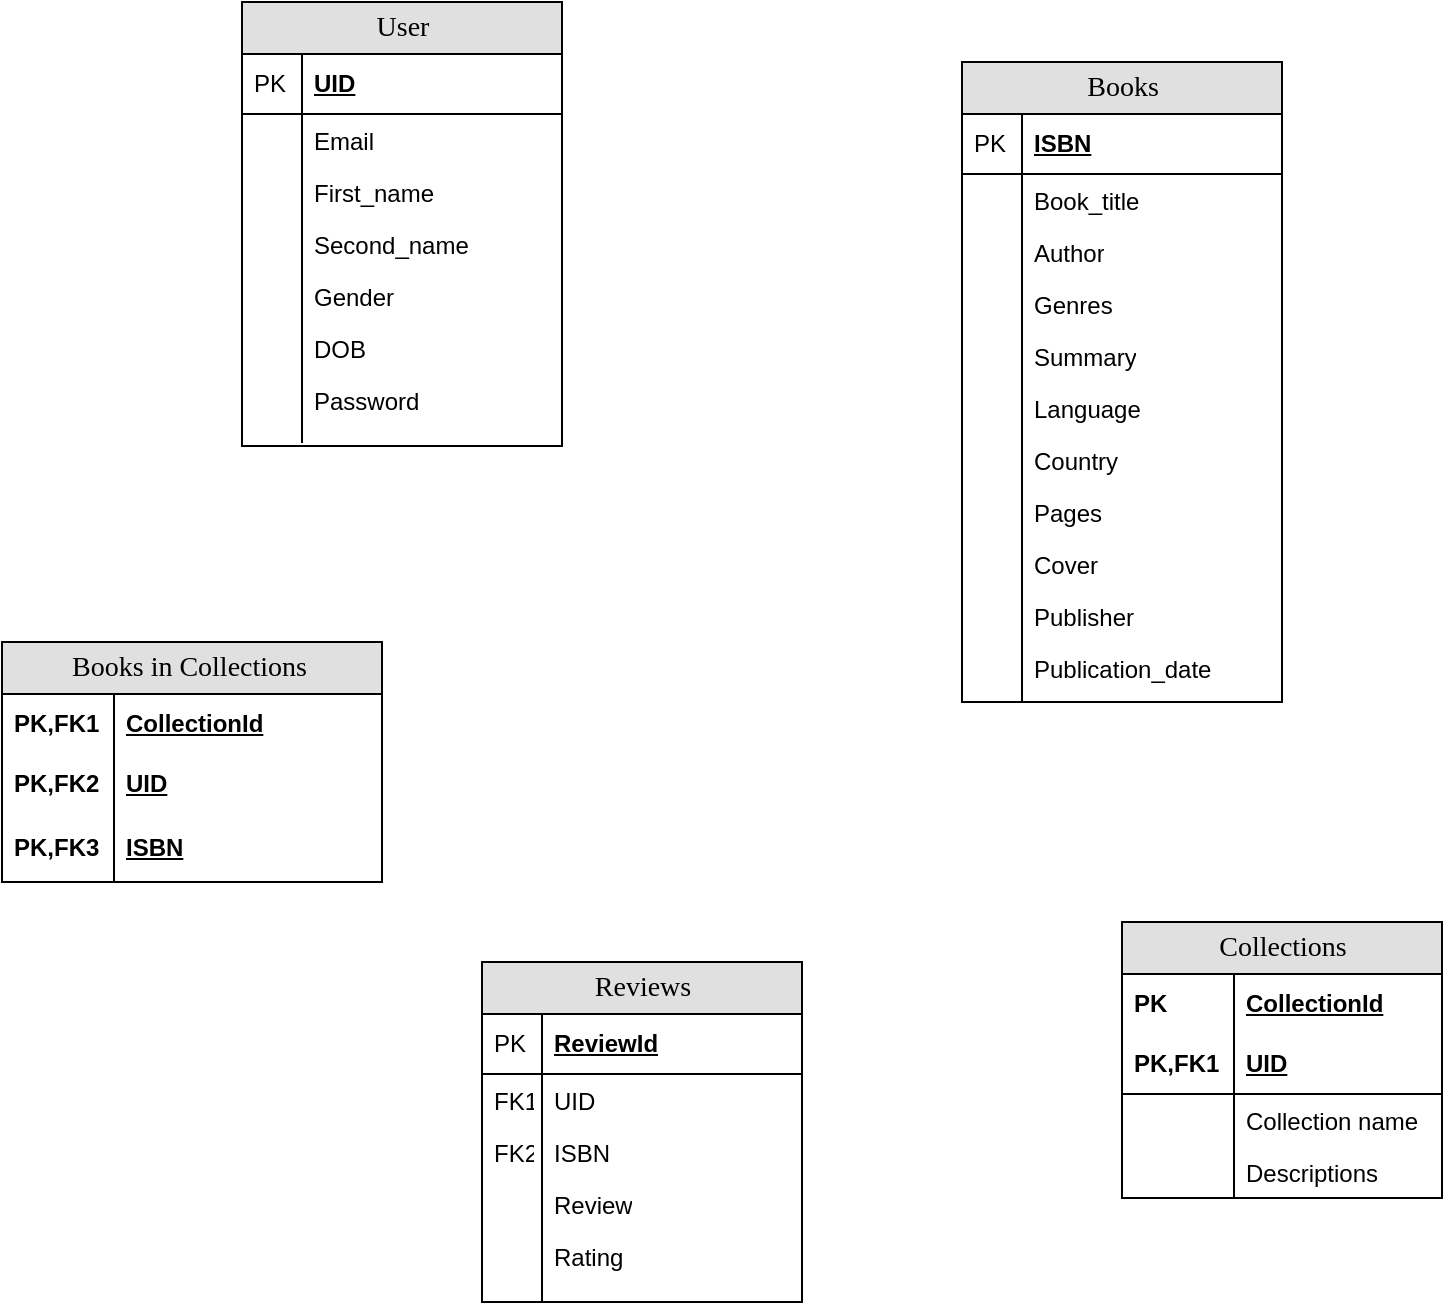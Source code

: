 <mxfile version="13.2.4" type="google" pages="2"><diagram id="C5RBs43oDa-KdzZeNtuy" name="Page-1"><mxGraphModel dx="2212" dy="1404" grid="1" gridSize="10" guides="1" tooltips="1" connect="1" arrows="1" fold="1" page="1" pageScale="1" pageWidth="827" pageHeight="1169" math="0" shadow="0"><root><mxCell id="WIyWlLk6GJQsqaUBKTNV-0"/><mxCell id="WIyWlLk6GJQsqaUBKTNV-1" parent="WIyWlLk6GJQsqaUBKTNV-0"/><mxCell id="pvcYF9CItU13ZYUIX_Gn-11" value="Books in Collections&amp;nbsp;" style="swimlane;html=1;fontStyle=0;childLayout=stackLayout;horizontal=1;startSize=26;fillColor=#e0e0e0;horizontalStack=0;resizeParent=1;resizeLast=0;collapsible=1;marginBottom=0;swimlaneFillColor=#ffffff;align=center;rounded=0;shadow=0;comic=0;labelBackgroundColor=none;strokeWidth=1;fontFamily=Verdana;fontSize=14" vertex="1" parent="WIyWlLk6GJQsqaUBKTNV-1"><mxGeometry x="70" y="390" width="190" height="120" as="geometry"/></mxCell><mxCell id="pvcYF9CItU13ZYUIX_Gn-12" value="CollectionId" style="shape=partialRectangle;top=0;left=0;right=0;bottom=0;html=1;align=left;verticalAlign=middle;fillColor=none;spacingLeft=60;spacingRight=4;whiteSpace=wrap;overflow=hidden;rotatable=0;points=[[0,0.5],[1,0.5]];portConstraint=eastwest;dropTarget=0;fontStyle=5;" vertex="1" parent="pvcYF9CItU13ZYUIX_Gn-11"><mxGeometry y="26" width="190" height="30" as="geometry"/></mxCell><mxCell id="pvcYF9CItU13ZYUIX_Gn-13" value="PK,FK1" style="shape=partialRectangle;fontStyle=1;top=0;left=0;bottom=0;html=1;fillColor=none;align=left;verticalAlign=middle;spacingLeft=4;spacingRight=4;whiteSpace=wrap;overflow=hidden;rotatable=0;points=[];portConstraint=eastwest;part=1;" vertex="1" connectable="0" parent="pvcYF9CItU13ZYUIX_Gn-12"><mxGeometry width="56" height="30" as="geometry"/></mxCell><mxCell id="pvcYF9CItU13ZYUIX_Gn-26" value="UID" style="shape=partialRectangle;top=0;left=0;right=0;bottom=0;html=1;align=left;verticalAlign=middle;fillColor=none;spacingLeft=60;spacingRight=4;whiteSpace=wrap;overflow=hidden;rotatable=0;points=[[0,0.5],[1,0.5]];portConstraint=eastwest;dropTarget=0;fontStyle=5;" vertex="1" parent="pvcYF9CItU13ZYUIX_Gn-11"><mxGeometry y="56" width="190" height="30" as="geometry"/></mxCell><mxCell id="pvcYF9CItU13ZYUIX_Gn-27" value="PK,FK2" style="shape=partialRectangle;fontStyle=1;top=0;left=0;bottom=0;html=1;fillColor=none;align=left;verticalAlign=middle;spacingLeft=4;spacingRight=4;whiteSpace=wrap;overflow=hidden;rotatable=0;points=[];portConstraint=eastwest;part=1;" vertex="1" connectable="0" parent="pvcYF9CItU13ZYUIX_Gn-26"><mxGeometry width="56" height="30" as="geometry"/></mxCell><mxCell id="pvcYF9CItU13ZYUIX_Gn-28" value="ISBN" style="shape=partialRectangle;top=0;left=0;right=0;bottom=0;html=1;align=left;verticalAlign=middle;fillColor=none;spacingLeft=60;spacingRight=4;whiteSpace=wrap;overflow=hidden;rotatable=0;points=[[0,0.5],[1,0.5]];portConstraint=eastwest;dropTarget=0;fontStyle=5;" vertex="1" parent="pvcYF9CItU13ZYUIX_Gn-11"><mxGeometry y="86" width="190" height="34" as="geometry"/></mxCell><mxCell id="pvcYF9CItU13ZYUIX_Gn-29" value="PK,FK3" style="shape=partialRectangle;fontStyle=1;top=0;left=0;bottom=0;html=1;fillColor=none;align=left;verticalAlign=middle;spacingLeft=4;spacingRight=4;whiteSpace=wrap;overflow=hidden;rotatable=0;points=[];portConstraint=eastwest;part=1;" vertex="1" connectable="0" parent="pvcYF9CItU13ZYUIX_Gn-28"><mxGeometry width="56" height="34" as="geometry"/></mxCell><mxCell id="pvcYF9CItU13ZYUIX_Gn-65" value="User" style="swimlane;html=1;fontStyle=0;childLayout=stackLayout;horizontal=1;startSize=26;fillColor=#e0e0e0;horizontalStack=0;resizeParent=1;resizeLast=0;collapsible=1;marginBottom=0;swimlaneFillColor=#ffffff;align=center;rounded=0;shadow=0;comic=0;labelBackgroundColor=none;strokeWidth=1;fontFamily=Verdana;fontSize=14" vertex="1" parent="WIyWlLk6GJQsqaUBKTNV-1"><mxGeometry x="190" y="70" width="160" height="222" as="geometry"/></mxCell><mxCell id="pvcYF9CItU13ZYUIX_Gn-66" value="UID" style="shape=partialRectangle;top=0;left=0;right=0;bottom=1;html=1;align=left;verticalAlign=middle;fillColor=none;spacingLeft=34;spacingRight=4;whiteSpace=wrap;overflow=hidden;rotatable=0;points=[[0,0.5],[1,0.5]];portConstraint=eastwest;dropTarget=0;fontStyle=5;" vertex="1" parent="pvcYF9CItU13ZYUIX_Gn-65"><mxGeometry y="26" width="160" height="30" as="geometry"/></mxCell><mxCell id="pvcYF9CItU13ZYUIX_Gn-67" value="PK" style="shape=partialRectangle;top=0;left=0;bottom=0;html=1;fillColor=none;align=left;verticalAlign=middle;spacingLeft=4;spacingRight=4;whiteSpace=wrap;overflow=hidden;rotatable=0;points=[];portConstraint=eastwest;part=1;" vertex="1" connectable="0" parent="pvcYF9CItU13ZYUIX_Gn-66"><mxGeometry width="30" height="30" as="geometry"/></mxCell><mxCell id="pvcYF9CItU13ZYUIX_Gn-80" value="Email" style="shape=partialRectangle;top=0;left=0;right=0;bottom=0;html=1;align=left;verticalAlign=top;fillColor=none;spacingLeft=34;spacingRight=4;whiteSpace=wrap;overflow=hidden;rotatable=0;points=[[0,0.5],[1,0.5]];portConstraint=eastwest;dropTarget=0;" vertex="1" parent="pvcYF9CItU13ZYUIX_Gn-65"><mxGeometry y="56" width="160" height="26" as="geometry"/></mxCell><mxCell id="pvcYF9CItU13ZYUIX_Gn-81" value="" style="shape=partialRectangle;top=0;left=0;bottom=0;html=1;fillColor=none;align=left;verticalAlign=top;spacingLeft=4;spacingRight=4;whiteSpace=wrap;overflow=hidden;rotatable=0;points=[];portConstraint=eastwest;part=1;" vertex="1" connectable="0" parent="pvcYF9CItU13ZYUIX_Gn-80"><mxGeometry width="30" height="26" as="geometry"/></mxCell><mxCell id="pvcYF9CItU13ZYUIX_Gn-68" value="First_name" style="shape=partialRectangle;top=0;left=0;right=0;bottom=0;html=1;align=left;verticalAlign=top;fillColor=none;spacingLeft=34;spacingRight=4;whiteSpace=wrap;overflow=hidden;rotatable=0;points=[[0,0.5],[1,0.5]];portConstraint=eastwest;dropTarget=0;" vertex="1" parent="pvcYF9CItU13ZYUIX_Gn-65"><mxGeometry y="82" width="160" height="26" as="geometry"/></mxCell><mxCell id="pvcYF9CItU13ZYUIX_Gn-69" value="" style="shape=partialRectangle;top=0;left=0;bottom=0;html=1;fillColor=none;align=left;verticalAlign=top;spacingLeft=4;spacingRight=4;whiteSpace=wrap;overflow=hidden;rotatable=0;points=[];portConstraint=eastwest;part=1;" vertex="1" connectable="0" parent="pvcYF9CItU13ZYUIX_Gn-68"><mxGeometry width="30" height="26" as="geometry"/></mxCell><mxCell id="pvcYF9CItU13ZYUIX_Gn-70" value="Second_name" style="shape=partialRectangle;top=0;left=0;right=0;bottom=0;html=1;align=left;verticalAlign=top;fillColor=none;spacingLeft=34;spacingRight=4;whiteSpace=wrap;overflow=hidden;rotatable=0;points=[[0,0.5],[1,0.5]];portConstraint=eastwest;dropTarget=0;" vertex="1" parent="pvcYF9CItU13ZYUIX_Gn-65"><mxGeometry y="108" width="160" height="26" as="geometry"/></mxCell><mxCell id="pvcYF9CItU13ZYUIX_Gn-71" value="" style="shape=partialRectangle;top=0;left=0;bottom=0;html=1;fillColor=none;align=left;verticalAlign=top;spacingLeft=4;spacingRight=4;whiteSpace=wrap;overflow=hidden;rotatable=0;points=[];portConstraint=eastwest;part=1;" vertex="1" connectable="0" parent="pvcYF9CItU13ZYUIX_Gn-70"><mxGeometry width="30" height="26" as="geometry"/></mxCell><mxCell id="pvcYF9CItU13ZYUIX_Gn-72" value="Gender" style="shape=partialRectangle;top=0;left=0;right=0;bottom=0;html=1;align=left;verticalAlign=top;fillColor=none;spacingLeft=34;spacingRight=4;whiteSpace=wrap;overflow=hidden;rotatable=0;points=[[0,0.5],[1,0.5]];portConstraint=eastwest;dropTarget=0;" vertex="1" parent="pvcYF9CItU13ZYUIX_Gn-65"><mxGeometry y="134" width="160" height="26" as="geometry"/></mxCell><mxCell id="pvcYF9CItU13ZYUIX_Gn-73" value="" style="shape=partialRectangle;top=0;left=0;bottom=0;html=1;fillColor=none;align=left;verticalAlign=top;spacingLeft=4;spacingRight=4;whiteSpace=wrap;overflow=hidden;rotatable=0;points=[];portConstraint=eastwest;part=1;" vertex="1" connectable="0" parent="pvcYF9CItU13ZYUIX_Gn-72"><mxGeometry width="30" height="26" as="geometry"/></mxCell><mxCell id="pvcYF9CItU13ZYUIX_Gn-76" value="DOB" style="shape=partialRectangle;top=0;left=0;right=0;bottom=0;html=1;align=left;verticalAlign=top;fillColor=none;spacingLeft=34;spacingRight=4;whiteSpace=wrap;overflow=hidden;rotatable=0;points=[[0,0.5],[1,0.5]];portConstraint=eastwest;dropTarget=0;" vertex="1" parent="pvcYF9CItU13ZYUIX_Gn-65"><mxGeometry y="160" width="160" height="26" as="geometry"/></mxCell><mxCell id="pvcYF9CItU13ZYUIX_Gn-77" value="" style="shape=partialRectangle;top=0;left=0;bottom=0;html=1;fillColor=none;align=left;verticalAlign=top;spacingLeft=4;spacingRight=4;whiteSpace=wrap;overflow=hidden;rotatable=0;points=[];portConstraint=eastwest;part=1;" vertex="1" connectable="0" parent="pvcYF9CItU13ZYUIX_Gn-76"><mxGeometry width="30" height="26" as="geometry"/></mxCell><mxCell id="pvcYF9CItU13ZYUIX_Gn-78" value="Password" style="shape=partialRectangle;top=0;left=0;right=0;bottom=0;html=1;align=left;verticalAlign=top;fillColor=none;spacingLeft=34;spacingRight=4;whiteSpace=wrap;overflow=hidden;rotatable=0;points=[[0,0.5],[1,0.5]];portConstraint=eastwest;dropTarget=0;" vertex="1" parent="pvcYF9CItU13ZYUIX_Gn-65"><mxGeometry y="186" width="160" height="34" as="geometry"/></mxCell><mxCell id="pvcYF9CItU13ZYUIX_Gn-79" value="" style="shape=partialRectangle;top=0;left=0;bottom=0;html=1;fillColor=none;align=left;verticalAlign=top;spacingLeft=4;spacingRight=4;whiteSpace=wrap;overflow=hidden;rotatable=0;points=[];portConstraint=eastwest;part=1;" vertex="1" connectable="0" parent="pvcYF9CItU13ZYUIX_Gn-78"><mxGeometry width="30" height="34" as="geometry"/></mxCell><mxCell id="pvcYF9CItU13ZYUIX_Gn-82" value="Books" style="swimlane;html=1;fontStyle=0;childLayout=stackLayout;horizontal=1;startSize=26;fillColor=#e0e0e0;horizontalStack=0;resizeParent=1;resizeLast=0;collapsible=1;marginBottom=0;swimlaneFillColor=#ffffff;align=center;rounded=0;shadow=0;comic=0;labelBackgroundColor=none;strokeWidth=1;fontFamily=Verdana;fontSize=14" vertex="1" parent="WIyWlLk6GJQsqaUBKTNV-1"><mxGeometry x="550" y="100" width="160" height="320" as="geometry"/></mxCell><mxCell id="pvcYF9CItU13ZYUIX_Gn-83" value="ISBN" style="shape=partialRectangle;top=0;left=0;right=0;bottom=1;html=1;align=left;verticalAlign=middle;fillColor=none;spacingLeft=34;spacingRight=4;whiteSpace=wrap;overflow=hidden;rotatable=0;points=[[0,0.5],[1,0.5]];portConstraint=eastwest;dropTarget=0;fontStyle=5;" vertex="1" parent="pvcYF9CItU13ZYUIX_Gn-82"><mxGeometry y="26" width="160" height="30" as="geometry"/></mxCell><mxCell id="pvcYF9CItU13ZYUIX_Gn-84" value="PK" style="shape=partialRectangle;top=0;left=0;bottom=0;html=1;fillColor=none;align=left;verticalAlign=middle;spacingLeft=4;spacingRight=4;whiteSpace=wrap;overflow=hidden;rotatable=0;points=[];portConstraint=eastwest;part=1;" vertex="1" connectable="0" parent="pvcYF9CItU13ZYUIX_Gn-83"><mxGeometry width="30" height="30" as="geometry"/></mxCell><mxCell id="pvcYF9CItU13ZYUIX_Gn-85" value="Book_title" style="shape=partialRectangle;top=0;left=0;right=0;bottom=0;html=1;align=left;verticalAlign=top;fillColor=none;spacingLeft=34;spacingRight=4;whiteSpace=wrap;overflow=hidden;rotatable=0;points=[[0,0.5],[1,0.5]];portConstraint=eastwest;dropTarget=0;" vertex="1" parent="pvcYF9CItU13ZYUIX_Gn-82"><mxGeometry y="56" width="160" height="26" as="geometry"/></mxCell><mxCell id="pvcYF9CItU13ZYUIX_Gn-86" value="" style="shape=partialRectangle;top=0;left=0;bottom=0;html=1;fillColor=none;align=left;verticalAlign=top;spacingLeft=4;spacingRight=4;whiteSpace=wrap;overflow=hidden;rotatable=0;points=[];portConstraint=eastwest;part=1;" vertex="1" connectable="0" parent="pvcYF9CItU13ZYUIX_Gn-85"><mxGeometry width="30" height="26" as="geometry"/></mxCell><mxCell id="pvcYF9CItU13ZYUIX_Gn-87" value="Author" style="shape=partialRectangle;top=0;left=0;right=0;bottom=0;html=1;align=left;verticalAlign=top;fillColor=none;spacingLeft=34;spacingRight=4;whiteSpace=wrap;overflow=hidden;rotatable=0;points=[[0,0.5],[1,0.5]];portConstraint=eastwest;dropTarget=0;" vertex="1" parent="pvcYF9CItU13ZYUIX_Gn-82"><mxGeometry y="82" width="160" height="26" as="geometry"/></mxCell><mxCell id="pvcYF9CItU13ZYUIX_Gn-88" value="" style="shape=partialRectangle;top=0;left=0;bottom=0;html=1;fillColor=none;align=left;verticalAlign=top;spacingLeft=4;spacingRight=4;whiteSpace=wrap;overflow=hidden;rotatable=0;points=[];portConstraint=eastwest;part=1;" vertex="1" connectable="0" parent="pvcYF9CItU13ZYUIX_Gn-87"><mxGeometry width="30" height="26" as="geometry"/></mxCell><mxCell id="pvcYF9CItU13ZYUIX_Gn-89" value="Genres" style="shape=partialRectangle;top=0;left=0;right=0;bottom=0;html=1;align=left;verticalAlign=top;fillColor=none;spacingLeft=34;spacingRight=4;whiteSpace=wrap;overflow=hidden;rotatable=0;points=[[0,0.5],[1,0.5]];portConstraint=eastwest;dropTarget=0;" vertex="1" parent="pvcYF9CItU13ZYUIX_Gn-82"><mxGeometry y="108" width="160" height="26" as="geometry"/></mxCell><mxCell id="pvcYF9CItU13ZYUIX_Gn-90" value="" style="shape=partialRectangle;top=0;left=0;bottom=0;html=1;fillColor=none;align=left;verticalAlign=top;spacingLeft=4;spacingRight=4;whiteSpace=wrap;overflow=hidden;rotatable=0;points=[];portConstraint=eastwest;part=1;" vertex="1" connectable="0" parent="pvcYF9CItU13ZYUIX_Gn-89"><mxGeometry width="30" height="26" as="geometry"/></mxCell><mxCell id="pvcYF9CItU13ZYUIX_Gn-91" value="Summary" style="shape=partialRectangle;top=0;left=0;right=0;bottom=0;html=1;align=left;verticalAlign=top;fillColor=none;spacingLeft=34;spacingRight=4;whiteSpace=wrap;overflow=hidden;rotatable=0;points=[[0,0.5],[1,0.5]];portConstraint=eastwest;dropTarget=0;" vertex="1" parent="pvcYF9CItU13ZYUIX_Gn-82"><mxGeometry y="134" width="160" height="26" as="geometry"/></mxCell><mxCell id="pvcYF9CItU13ZYUIX_Gn-92" value="" style="shape=partialRectangle;top=0;left=0;bottom=0;html=1;fillColor=none;align=left;verticalAlign=top;spacingLeft=4;spacingRight=4;whiteSpace=wrap;overflow=hidden;rotatable=0;points=[];portConstraint=eastwest;part=1;" vertex="1" connectable="0" parent="pvcYF9CItU13ZYUIX_Gn-91"><mxGeometry width="30" height="26" as="geometry"/></mxCell><mxCell id="pvcYF9CItU13ZYUIX_Gn-93" value="Language" style="shape=partialRectangle;top=0;left=0;right=0;bottom=0;html=1;align=left;verticalAlign=top;fillColor=none;spacingLeft=34;spacingRight=4;whiteSpace=wrap;overflow=hidden;rotatable=0;points=[[0,0.5],[1,0.5]];portConstraint=eastwest;dropTarget=0;" vertex="1" parent="pvcYF9CItU13ZYUIX_Gn-82"><mxGeometry y="160" width="160" height="26" as="geometry"/></mxCell><mxCell id="pvcYF9CItU13ZYUIX_Gn-94" value="" style="shape=partialRectangle;top=0;left=0;bottom=0;html=1;fillColor=none;align=left;verticalAlign=top;spacingLeft=4;spacingRight=4;whiteSpace=wrap;overflow=hidden;rotatable=0;points=[];portConstraint=eastwest;part=1;" vertex="1" connectable="0" parent="pvcYF9CItU13ZYUIX_Gn-93"><mxGeometry width="30" height="26" as="geometry"/></mxCell><mxCell id="pvcYF9CItU13ZYUIX_Gn-107" value="Country" style="shape=partialRectangle;top=0;left=0;right=0;bottom=0;html=1;align=left;verticalAlign=top;fillColor=none;spacingLeft=34;spacingRight=4;whiteSpace=wrap;overflow=hidden;rotatable=0;points=[[0,0.5],[1,0.5]];portConstraint=eastwest;dropTarget=0;" vertex="1" parent="pvcYF9CItU13ZYUIX_Gn-82"><mxGeometry y="186" width="160" height="26" as="geometry"/></mxCell><mxCell id="pvcYF9CItU13ZYUIX_Gn-108" value="" style="shape=partialRectangle;top=0;left=0;bottom=0;html=1;fillColor=none;align=left;verticalAlign=top;spacingLeft=4;spacingRight=4;whiteSpace=wrap;overflow=hidden;rotatable=0;points=[];portConstraint=eastwest;part=1;" vertex="1" connectable="0" parent="pvcYF9CItU13ZYUIX_Gn-107"><mxGeometry width="30" height="26" as="geometry"/></mxCell><mxCell id="pvcYF9CItU13ZYUIX_Gn-109" value="Pages" style="shape=partialRectangle;top=0;left=0;right=0;bottom=0;html=1;align=left;verticalAlign=top;fillColor=none;spacingLeft=34;spacingRight=4;whiteSpace=wrap;overflow=hidden;rotatable=0;points=[[0,0.5],[1,0.5]];portConstraint=eastwest;dropTarget=0;" vertex="1" parent="pvcYF9CItU13ZYUIX_Gn-82"><mxGeometry y="212" width="160" height="26" as="geometry"/></mxCell><mxCell id="pvcYF9CItU13ZYUIX_Gn-110" value="" style="shape=partialRectangle;top=0;left=0;bottom=0;html=1;fillColor=none;align=left;verticalAlign=top;spacingLeft=4;spacingRight=4;whiteSpace=wrap;overflow=hidden;rotatable=0;points=[];portConstraint=eastwest;part=1;" vertex="1" connectable="0" parent="pvcYF9CItU13ZYUIX_Gn-109"><mxGeometry width="30" height="26" as="geometry"/></mxCell><mxCell id="pvcYF9CItU13ZYUIX_Gn-111" value="Cover" style="shape=partialRectangle;top=0;left=0;right=0;bottom=0;html=1;align=left;verticalAlign=top;fillColor=none;spacingLeft=34;spacingRight=4;whiteSpace=wrap;overflow=hidden;rotatable=0;points=[[0,0.5],[1,0.5]];portConstraint=eastwest;dropTarget=0;" vertex="1" parent="pvcYF9CItU13ZYUIX_Gn-82"><mxGeometry y="238" width="160" height="26" as="geometry"/></mxCell><mxCell id="pvcYF9CItU13ZYUIX_Gn-112" value="" style="shape=partialRectangle;top=0;left=0;bottom=0;html=1;fillColor=none;align=left;verticalAlign=top;spacingLeft=4;spacingRight=4;whiteSpace=wrap;overflow=hidden;rotatable=0;points=[];portConstraint=eastwest;part=1;" vertex="1" connectable="0" parent="pvcYF9CItU13ZYUIX_Gn-111"><mxGeometry width="30" height="26" as="geometry"/></mxCell><mxCell id="pvcYF9CItU13ZYUIX_Gn-101" value="Publisher" style="shape=partialRectangle;top=0;left=0;right=0;bottom=0;html=1;align=left;verticalAlign=top;fillColor=none;spacingLeft=34;spacingRight=4;whiteSpace=wrap;overflow=hidden;rotatable=0;points=[[0,0.5],[1,0.5]];portConstraint=eastwest;dropTarget=0;" vertex="1" parent="pvcYF9CItU13ZYUIX_Gn-82"><mxGeometry y="264" width="160" height="26" as="geometry"/></mxCell><mxCell id="pvcYF9CItU13ZYUIX_Gn-102" value="" style="shape=partialRectangle;top=0;left=0;bottom=0;html=1;fillColor=none;align=left;verticalAlign=top;spacingLeft=4;spacingRight=4;whiteSpace=wrap;overflow=hidden;rotatable=0;points=[];portConstraint=eastwest;part=1;" vertex="1" connectable="0" parent="pvcYF9CItU13ZYUIX_Gn-101"><mxGeometry width="30" height="26" as="geometry"/></mxCell><mxCell id="pvcYF9CItU13ZYUIX_Gn-103" value="Publication_date" style="shape=partialRectangle;top=0;left=0;right=0;bottom=0;html=1;align=left;verticalAlign=top;fillColor=none;spacingLeft=34;spacingRight=4;whiteSpace=wrap;overflow=hidden;rotatable=0;points=[[0,0.5],[1,0.5]];portConstraint=eastwest;dropTarget=0;" vertex="1" parent="pvcYF9CItU13ZYUIX_Gn-82"><mxGeometry y="290" width="160" height="30" as="geometry"/></mxCell><mxCell id="pvcYF9CItU13ZYUIX_Gn-104" value="" style="shape=partialRectangle;top=0;left=0;bottom=0;html=1;fillColor=none;align=left;verticalAlign=top;spacingLeft=4;spacingRight=4;whiteSpace=wrap;overflow=hidden;rotatable=0;points=[];portConstraint=eastwest;part=1;" vertex="1" connectable="0" parent="pvcYF9CItU13ZYUIX_Gn-103"><mxGeometry width="30" height="30" as="geometry"/></mxCell><mxCell id="pvcYF9CItU13ZYUIX_Gn-30" value="Collections" style="swimlane;html=1;fontStyle=0;childLayout=stackLayout;horizontal=1;startSize=26;fillColor=#e0e0e0;horizontalStack=0;resizeParent=1;resizeLast=0;collapsible=1;marginBottom=0;swimlaneFillColor=#ffffff;align=center;rounded=0;shadow=0;comic=0;labelBackgroundColor=none;strokeWidth=1;fontFamily=Verdana;fontSize=14" vertex="1" parent="WIyWlLk6GJQsqaUBKTNV-1"><mxGeometry x="630" y="530" width="160" height="138" as="geometry"/></mxCell><mxCell id="pvcYF9CItU13ZYUIX_Gn-31" value="CollectionId" style="shape=partialRectangle;top=0;left=0;right=0;bottom=0;html=1;align=left;verticalAlign=middle;fillColor=none;spacingLeft=60;spacingRight=4;whiteSpace=wrap;overflow=hidden;rotatable=0;points=[[0,0.5],[1,0.5]];portConstraint=eastwest;dropTarget=0;fontStyle=5;" vertex="1" parent="pvcYF9CItU13ZYUIX_Gn-30"><mxGeometry y="26" width="160" height="30" as="geometry"/></mxCell><mxCell id="pvcYF9CItU13ZYUIX_Gn-32" value="PK" style="shape=partialRectangle;fontStyle=1;top=0;left=0;bottom=0;html=1;fillColor=none;align=left;verticalAlign=middle;spacingLeft=4;spacingRight=4;whiteSpace=wrap;overflow=hidden;rotatable=0;points=[];portConstraint=eastwest;part=1;" vertex="1" connectable="0" parent="pvcYF9CItU13ZYUIX_Gn-31"><mxGeometry width="56" height="30" as="geometry"/></mxCell><mxCell id="pvcYF9CItU13ZYUIX_Gn-33" value="UID" style="shape=partialRectangle;top=0;left=0;right=0;bottom=1;html=1;align=left;verticalAlign=middle;fillColor=none;spacingLeft=60;spacingRight=4;whiteSpace=wrap;overflow=hidden;rotatable=0;points=[[0,0.5],[1,0.5]];portConstraint=eastwest;dropTarget=0;fontStyle=5;" vertex="1" parent="pvcYF9CItU13ZYUIX_Gn-30"><mxGeometry y="56" width="160" height="30" as="geometry"/></mxCell><mxCell id="pvcYF9CItU13ZYUIX_Gn-34" value="PK,FK1" style="shape=partialRectangle;fontStyle=1;top=0;left=0;bottom=0;html=1;fillColor=none;align=left;verticalAlign=middle;spacingLeft=4;spacingRight=4;whiteSpace=wrap;overflow=hidden;rotatable=0;points=[];portConstraint=eastwest;part=1;" vertex="1" connectable="0" parent="pvcYF9CItU13ZYUIX_Gn-33"><mxGeometry width="56" height="30" as="geometry"/></mxCell><mxCell id="pvcYF9CItU13ZYUIX_Gn-35" value="Collection name" style="shape=partialRectangle;top=0;left=0;right=0;bottom=0;html=1;align=left;verticalAlign=top;fillColor=none;spacingLeft=60;spacingRight=4;whiteSpace=wrap;overflow=hidden;rotatable=0;points=[[0,0.5],[1,0.5]];portConstraint=eastwest;dropTarget=0;" vertex="1" parent="pvcYF9CItU13ZYUIX_Gn-30"><mxGeometry y="86" width="160" height="26" as="geometry"/></mxCell><mxCell id="pvcYF9CItU13ZYUIX_Gn-36" value="" style="shape=partialRectangle;top=0;left=0;bottom=0;html=1;fillColor=none;align=left;verticalAlign=top;spacingLeft=4;spacingRight=4;whiteSpace=wrap;overflow=hidden;rotatable=0;points=[];portConstraint=eastwest;part=1;" vertex="1" connectable="0" parent="pvcYF9CItU13ZYUIX_Gn-35"><mxGeometry width="56" height="26" as="geometry"/></mxCell><mxCell id="pvcYF9CItU13ZYUIX_Gn-39" value="Descriptions" style="shape=partialRectangle;top=0;left=0;right=0;bottom=0;html=1;align=left;verticalAlign=top;fillColor=none;spacingLeft=60;spacingRight=4;whiteSpace=wrap;overflow=hidden;rotatable=0;points=[[0,0.5],[1,0.5]];portConstraint=eastwest;dropTarget=0;" vertex="1" parent="pvcYF9CItU13ZYUIX_Gn-30"><mxGeometry y="112" width="160" height="26" as="geometry"/></mxCell><mxCell id="pvcYF9CItU13ZYUIX_Gn-40" value="" style="shape=partialRectangle;top=0;left=0;bottom=0;html=1;fillColor=none;align=left;verticalAlign=top;spacingLeft=4;spacingRight=4;whiteSpace=wrap;overflow=hidden;rotatable=0;points=[];portConstraint=eastwest;part=1;" vertex="1" connectable="0" parent="pvcYF9CItU13ZYUIX_Gn-39"><mxGeometry width="56" height="26" as="geometry"/></mxCell><mxCell id="pvcYF9CItU13ZYUIX_Gn-52" value="Reviews" style="swimlane;html=1;fontStyle=0;childLayout=stackLayout;horizontal=1;startSize=26;fillColor=#e0e0e0;horizontalStack=0;resizeParent=1;resizeLast=0;collapsible=1;marginBottom=0;swimlaneFillColor=#ffffff;align=center;rounded=0;shadow=0;comic=0;labelBackgroundColor=none;strokeWidth=1;fontFamily=Verdana;fontSize=14" vertex="1" parent="WIyWlLk6GJQsqaUBKTNV-1"><mxGeometry x="310" y="550" width="160" height="170" as="geometry"/></mxCell><mxCell id="pvcYF9CItU13ZYUIX_Gn-53" value="ReviewId" style="shape=partialRectangle;top=0;left=0;right=0;bottom=1;html=1;align=left;verticalAlign=middle;fillColor=none;spacingLeft=34;spacingRight=4;whiteSpace=wrap;overflow=hidden;rotatable=0;points=[[0,0.5],[1,0.5]];portConstraint=eastwest;dropTarget=0;fontStyle=5;" vertex="1" parent="pvcYF9CItU13ZYUIX_Gn-52"><mxGeometry y="26" width="160" height="30" as="geometry"/></mxCell><mxCell id="pvcYF9CItU13ZYUIX_Gn-54" value="PK" style="shape=partialRectangle;top=0;left=0;bottom=0;html=1;fillColor=none;align=left;verticalAlign=middle;spacingLeft=4;spacingRight=4;whiteSpace=wrap;overflow=hidden;rotatable=0;points=[];portConstraint=eastwest;part=1;" vertex="1" connectable="0" parent="pvcYF9CItU13ZYUIX_Gn-53"><mxGeometry width="30" height="30" as="geometry"/></mxCell><mxCell id="pvcYF9CItU13ZYUIX_Gn-55" value="UID" style="shape=partialRectangle;top=0;left=0;right=0;bottom=0;html=1;align=left;verticalAlign=top;fillColor=none;spacingLeft=34;spacingRight=4;whiteSpace=wrap;overflow=hidden;rotatable=0;points=[[0,0.5],[1,0.5]];portConstraint=eastwest;dropTarget=0;" vertex="1" parent="pvcYF9CItU13ZYUIX_Gn-52"><mxGeometry y="56" width="160" height="26" as="geometry"/></mxCell><mxCell id="pvcYF9CItU13ZYUIX_Gn-56" value="FK1" style="shape=partialRectangle;top=0;left=0;bottom=0;html=1;fillColor=none;align=left;verticalAlign=top;spacingLeft=4;spacingRight=4;whiteSpace=wrap;overflow=hidden;rotatable=0;points=[];portConstraint=eastwest;part=1;" vertex="1" connectable="0" parent="pvcYF9CItU13ZYUIX_Gn-55"><mxGeometry width="30" height="26" as="geometry"/></mxCell><mxCell id="pvcYF9CItU13ZYUIX_Gn-57" value="ISBN" style="shape=partialRectangle;top=0;left=0;right=0;bottom=0;html=1;align=left;verticalAlign=top;fillColor=none;spacingLeft=34;spacingRight=4;whiteSpace=wrap;overflow=hidden;rotatable=0;points=[[0,0.5],[1,0.5]];portConstraint=eastwest;dropTarget=0;" vertex="1" parent="pvcYF9CItU13ZYUIX_Gn-52"><mxGeometry y="82" width="160" height="26" as="geometry"/></mxCell><mxCell id="pvcYF9CItU13ZYUIX_Gn-58" value="FK2" style="shape=partialRectangle;top=0;left=0;bottom=0;html=1;fillColor=none;align=left;verticalAlign=top;spacingLeft=4;spacingRight=4;whiteSpace=wrap;overflow=hidden;rotatable=0;points=[];portConstraint=eastwest;part=1;" vertex="1" connectable="0" parent="pvcYF9CItU13ZYUIX_Gn-57"><mxGeometry width="30" height="26" as="geometry"/></mxCell><mxCell id="pvcYF9CItU13ZYUIX_Gn-59" value="Review" style="shape=partialRectangle;top=0;left=0;right=0;bottom=0;html=1;align=left;verticalAlign=top;fillColor=none;spacingLeft=34;spacingRight=4;whiteSpace=wrap;overflow=hidden;rotatable=0;points=[[0,0.5],[1,0.5]];portConstraint=eastwest;dropTarget=0;" vertex="1" parent="pvcYF9CItU13ZYUIX_Gn-52"><mxGeometry y="108" width="160" height="26" as="geometry"/></mxCell><mxCell id="pvcYF9CItU13ZYUIX_Gn-60" value="" style="shape=partialRectangle;top=0;left=0;bottom=0;html=1;fillColor=none;align=left;verticalAlign=top;spacingLeft=4;spacingRight=4;whiteSpace=wrap;overflow=hidden;rotatable=0;points=[];portConstraint=eastwest;part=1;" vertex="1" connectable="0" parent="pvcYF9CItU13ZYUIX_Gn-59"><mxGeometry width="30" height="26" as="geometry"/></mxCell><mxCell id="pvcYF9CItU13ZYUIX_Gn-63" value="Rating" style="shape=partialRectangle;top=0;left=0;right=0;bottom=0;html=1;align=left;verticalAlign=top;fillColor=none;spacingLeft=34;spacingRight=4;whiteSpace=wrap;overflow=hidden;rotatable=0;points=[[0,0.5],[1,0.5]];portConstraint=eastwest;dropTarget=0;" vertex="1" parent="pvcYF9CItU13ZYUIX_Gn-52"><mxGeometry y="134" width="160" height="36" as="geometry"/></mxCell><mxCell id="pvcYF9CItU13ZYUIX_Gn-64" value="" style="shape=partialRectangle;top=0;left=0;bottom=0;html=1;fillColor=none;align=left;verticalAlign=top;spacingLeft=4;spacingRight=4;whiteSpace=wrap;overflow=hidden;rotatable=0;points=[];portConstraint=eastwest;part=1;" vertex="1" connectable="0" parent="pvcYF9CItU13ZYUIX_Gn-63"><mxGeometry width="30" height="36" as="geometry"/></mxCell></root></mxGraphModel></diagram><diagram id="xJxDSVsfLOJZd42naXI7" name="Page-2"><mxGraphModel dx="1843" dy="1170" grid="1" gridSize="10" guides="1" tooltips="1" connect="1" arrows="1" fold="1" page="1" pageScale="1" pageWidth="827" pageHeight="1169" math="0" shadow="0"><root><mxCell id="Z_Yy1W7E71-MfNhbV7TV-0"/><mxCell id="Z_Yy1W7E71-MfNhbV7TV-1" parent="Z_Yy1W7E71-MfNhbV7TV-0"/><mxCell id="pwX9HfLDCSBuvVepIHBa-18" value="User" style="swimlane;html=1;fontStyle=0;childLayout=stackLayout;horizontal=1;startSize=26;fillColor=#e0e0e0;horizontalStack=0;resizeParent=1;resizeLast=0;collapsible=1;marginBottom=0;swimlaneFillColor=#ffffff;align=center;rounded=0;shadow=0;comic=0;labelBackgroundColor=none;strokeWidth=1;fontFamily=Verdana;fontSize=14" vertex="1" parent="Z_Yy1W7E71-MfNhbV7TV-1"><mxGeometry x="270" y="350" width="160" height="222" as="geometry"/></mxCell><mxCell id="pwX9HfLDCSBuvVepIHBa-19" value="UID" style="shape=partialRectangle;top=0;left=0;right=0;bottom=1;html=1;align=left;verticalAlign=middle;fillColor=none;spacingLeft=34;spacingRight=4;whiteSpace=wrap;overflow=hidden;rotatable=0;points=[[0,0.5],[1,0.5]];portConstraint=eastwest;dropTarget=0;fontStyle=5;" vertex="1" parent="pwX9HfLDCSBuvVepIHBa-18"><mxGeometry y="26" width="160" height="30" as="geometry"/></mxCell><mxCell id="pwX9HfLDCSBuvVepIHBa-20" value="PK" style="shape=partialRectangle;top=0;left=0;bottom=0;html=1;fillColor=none;align=left;verticalAlign=middle;spacingLeft=4;spacingRight=4;whiteSpace=wrap;overflow=hidden;rotatable=0;points=[];portConstraint=eastwest;part=1;" vertex="1" connectable="0" parent="pwX9HfLDCSBuvVepIHBa-19"><mxGeometry width="30" height="30" as="geometry"/></mxCell><mxCell id="pwX9HfLDCSBuvVepIHBa-21" value="Email" style="shape=partialRectangle;top=0;left=0;right=0;bottom=0;html=1;align=left;verticalAlign=top;fillColor=none;spacingLeft=34;spacingRight=4;whiteSpace=wrap;overflow=hidden;rotatable=0;points=[[0,0.5],[1,0.5]];portConstraint=eastwest;dropTarget=0;" vertex="1" parent="pwX9HfLDCSBuvVepIHBa-18"><mxGeometry y="56" width="160" height="26" as="geometry"/></mxCell><mxCell id="pwX9HfLDCSBuvVepIHBa-22" value="" style="shape=partialRectangle;top=0;left=0;bottom=0;html=1;fillColor=none;align=left;verticalAlign=top;spacingLeft=4;spacingRight=4;whiteSpace=wrap;overflow=hidden;rotatable=0;points=[];portConstraint=eastwest;part=1;" vertex="1" connectable="0" parent="pwX9HfLDCSBuvVepIHBa-21"><mxGeometry width="30" height="26" as="geometry"/></mxCell><mxCell id="pwX9HfLDCSBuvVepIHBa-23" value="First_name" style="shape=partialRectangle;top=0;left=0;right=0;bottom=0;html=1;align=left;verticalAlign=top;fillColor=none;spacingLeft=34;spacingRight=4;whiteSpace=wrap;overflow=hidden;rotatable=0;points=[[0,0.5],[1,0.5]];portConstraint=eastwest;dropTarget=0;" vertex="1" parent="pwX9HfLDCSBuvVepIHBa-18"><mxGeometry y="82" width="160" height="26" as="geometry"/></mxCell><mxCell id="pwX9HfLDCSBuvVepIHBa-24" value="" style="shape=partialRectangle;top=0;left=0;bottom=0;html=1;fillColor=none;align=left;verticalAlign=top;spacingLeft=4;spacingRight=4;whiteSpace=wrap;overflow=hidden;rotatable=0;points=[];portConstraint=eastwest;part=1;" vertex="1" connectable="0" parent="pwX9HfLDCSBuvVepIHBa-23"><mxGeometry width="30" height="26" as="geometry"/></mxCell><mxCell id="pwX9HfLDCSBuvVepIHBa-25" value="Second_name" style="shape=partialRectangle;top=0;left=0;right=0;bottom=0;html=1;align=left;verticalAlign=top;fillColor=none;spacingLeft=34;spacingRight=4;whiteSpace=wrap;overflow=hidden;rotatable=0;points=[[0,0.5],[1,0.5]];portConstraint=eastwest;dropTarget=0;" vertex="1" parent="pwX9HfLDCSBuvVepIHBa-18"><mxGeometry y="108" width="160" height="26" as="geometry"/></mxCell><mxCell id="pwX9HfLDCSBuvVepIHBa-26" value="" style="shape=partialRectangle;top=0;left=0;bottom=0;html=1;fillColor=none;align=left;verticalAlign=top;spacingLeft=4;spacingRight=4;whiteSpace=wrap;overflow=hidden;rotatable=0;points=[];portConstraint=eastwest;part=1;" vertex="1" connectable="0" parent="pwX9HfLDCSBuvVepIHBa-25"><mxGeometry width="30" height="26" as="geometry"/></mxCell><mxCell id="pwX9HfLDCSBuvVepIHBa-27" value="Gender" style="shape=partialRectangle;top=0;left=0;right=0;bottom=0;html=1;align=left;verticalAlign=top;fillColor=none;spacingLeft=34;spacingRight=4;whiteSpace=wrap;overflow=hidden;rotatable=0;points=[[0,0.5],[1,0.5]];portConstraint=eastwest;dropTarget=0;" vertex="1" parent="pwX9HfLDCSBuvVepIHBa-18"><mxGeometry y="134" width="160" height="26" as="geometry"/></mxCell><mxCell id="pwX9HfLDCSBuvVepIHBa-28" value="" style="shape=partialRectangle;top=0;left=0;bottom=0;html=1;fillColor=none;align=left;verticalAlign=top;spacingLeft=4;spacingRight=4;whiteSpace=wrap;overflow=hidden;rotatable=0;points=[];portConstraint=eastwest;part=1;" vertex="1" connectable="0" parent="pwX9HfLDCSBuvVepIHBa-27"><mxGeometry width="30" height="26" as="geometry"/></mxCell><mxCell id="pwX9HfLDCSBuvVepIHBa-29" value="DOB" style="shape=partialRectangle;top=0;left=0;right=0;bottom=0;html=1;align=left;verticalAlign=top;fillColor=none;spacingLeft=34;spacingRight=4;whiteSpace=wrap;overflow=hidden;rotatable=0;points=[[0,0.5],[1,0.5]];portConstraint=eastwest;dropTarget=0;" vertex="1" parent="pwX9HfLDCSBuvVepIHBa-18"><mxGeometry y="160" width="160" height="26" as="geometry"/></mxCell><mxCell id="pwX9HfLDCSBuvVepIHBa-30" value="" style="shape=partialRectangle;top=0;left=0;bottom=0;html=1;fillColor=none;align=left;verticalAlign=top;spacingLeft=4;spacingRight=4;whiteSpace=wrap;overflow=hidden;rotatable=0;points=[];portConstraint=eastwest;part=1;" vertex="1" connectable="0" parent="pwX9HfLDCSBuvVepIHBa-29"><mxGeometry width="30" height="26" as="geometry"/></mxCell><mxCell id="pwX9HfLDCSBuvVepIHBa-31" value="Password" style="shape=partialRectangle;top=0;left=0;right=0;bottom=0;html=1;align=left;verticalAlign=top;fillColor=none;spacingLeft=34;spacingRight=4;whiteSpace=wrap;overflow=hidden;rotatable=0;points=[[0,0.5],[1,0.5]];portConstraint=eastwest;dropTarget=0;" vertex="1" parent="pwX9HfLDCSBuvVepIHBa-18"><mxGeometry y="186" width="160" height="34" as="geometry"/></mxCell><mxCell id="pwX9HfLDCSBuvVepIHBa-32" value="" style="shape=partialRectangle;top=0;left=0;bottom=0;html=1;fillColor=none;align=left;verticalAlign=top;spacingLeft=4;spacingRight=4;whiteSpace=wrap;overflow=hidden;rotatable=0;points=[];portConstraint=eastwest;part=1;" vertex="1" connectable="0" parent="pwX9HfLDCSBuvVepIHBa-31"><mxGeometry width="30" height="34" as="geometry"/></mxCell><mxCell id="pwX9HfLDCSBuvVepIHBa-66" value="" style="edgeStyle=entityRelationEdgeStyle;fontSize=12;html=1;endArrow=ERoneToMany;entryX=0;entryY=0.5;entryDx=0;entryDy=0;" edge="1" parent="Z_Yy1W7E71-MfNhbV7TV-1" target="pwX9HfLDCSBuvVepIHBa-36"><mxGeometry width="100" height="100" relative="1" as="geometry"><mxPoint x="430" y="500" as="sourcePoint"/><mxPoint x="530" y="400" as="targetPoint"/></mxGeometry></mxCell><mxCell id="pwX9HfLDCSBuvVepIHBa-42" value="Books" style="swimlane;html=1;fontStyle=0;childLayout=stackLayout;horizontal=1;startSize=26;fillColor=#e0e0e0;horizontalStack=0;resizeParent=1;resizeLast=0;collapsible=1;marginBottom=0;swimlaneFillColor=#ffffff;align=center;rounded=0;shadow=0;comic=0;labelBackgroundColor=none;strokeWidth=1;fontFamily=Verdana;fontSize=14" vertex="1" parent="Z_Yy1W7E71-MfNhbV7TV-1"><mxGeometry x="960" y="330" width="160" height="320" as="geometry"/></mxCell><mxCell id="pwX9HfLDCSBuvVepIHBa-43" value="ISBN" style="shape=partialRectangle;top=0;left=0;right=0;bottom=1;html=1;align=left;verticalAlign=middle;fillColor=none;spacingLeft=34;spacingRight=4;whiteSpace=wrap;overflow=hidden;rotatable=0;points=[[0,0.5],[1,0.5]];portConstraint=eastwest;dropTarget=0;fontStyle=5;" vertex="1" parent="pwX9HfLDCSBuvVepIHBa-42"><mxGeometry y="26" width="160" height="30" as="geometry"/></mxCell><mxCell id="pwX9HfLDCSBuvVepIHBa-44" value="PK" style="shape=partialRectangle;top=0;left=0;bottom=0;html=1;fillColor=none;align=left;verticalAlign=middle;spacingLeft=4;spacingRight=4;whiteSpace=wrap;overflow=hidden;rotatable=0;points=[];portConstraint=eastwest;part=1;" vertex="1" connectable="0" parent="pwX9HfLDCSBuvVepIHBa-43"><mxGeometry width="30" height="30" as="geometry"/></mxCell><mxCell id="pwX9HfLDCSBuvVepIHBa-45" value="Book_title" style="shape=partialRectangle;top=0;left=0;right=0;bottom=0;html=1;align=left;verticalAlign=top;fillColor=none;spacingLeft=34;spacingRight=4;whiteSpace=wrap;overflow=hidden;rotatable=0;points=[[0,0.5],[1,0.5]];portConstraint=eastwest;dropTarget=0;" vertex="1" parent="pwX9HfLDCSBuvVepIHBa-42"><mxGeometry y="56" width="160" height="26" as="geometry"/></mxCell><mxCell id="pwX9HfLDCSBuvVepIHBa-46" value="" style="shape=partialRectangle;top=0;left=0;bottom=0;html=1;fillColor=none;align=left;verticalAlign=top;spacingLeft=4;spacingRight=4;whiteSpace=wrap;overflow=hidden;rotatable=0;points=[];portConstraint=eastwest;part=1;" vertex="1" connectable="0" parent="pwX9HfLDCSBuvVepIHBa-45"><mxGeometry width="30" height="26" as="geometry"/></mxCell><mxCell id="pwX9HfLDCSBuvVepIHBa-47" value="Author" style="shape=partialRectangle;top=0;left=0;right=0;bottom=0;html=1;align=left;verticalAlign=top;fillColor=none;spacingLeft=34;spacingRight=4;whiteSpace=wrap;overflow=hidden;rotatable=0;points=[[0,0.5],[1,0.5]];portConstraint=eastwest;dropTarget=0;" vertex="1" parent="pwX9HfLDCSBuvVepIHBa-42"><mxGeometry y="82" width="160" height="26" as="geometry"/></mxCell><mxCell id="pwX9HfLDCSBuvVepIHBa-48" value="" style="shape=partialRectangle;top=0;left=0;bottom=0;html=1;fillColor=none;align=left;verticalAlign=top;spacingLeft=4;spacingRight=4;whiteSpace=wrap;overflow=hidden;rotatable=0;points=[];portConstraint=eastwest;part=1;" vertex="1" connectable="0" parent="pwX9HfLDCSBuvVepIHBa-47"><mxGeometry width="30" height="26" as="geometry"/></mxCell><mxCell id="pwX9HfLDCSBuvVepIHBa-49" value="Genres" style="shape=partialRectangle;top=0;left=0;right=0;bottom=0;html=1;align=left;verticalAlign=top;fillColor=none;spacingLeft=34;spacingRight=4;whiteSpace=wrap;overflow=hidden;rotatable=0;points=[[0,0.5],[1,0.5]];portConstraint=eastwest;dropTarget=0;" vertex="1" parent="pwX9HfLDCSBuvVepIHBa-42"><mxGeometry y="108" width="160" height="26" as="geometry"/></mxCell><mxCell id="pwX9HfLDCSBuvVepIHBa-50" value="" style="shape=partialRectangle;top=0;left=0;bottom=0;html=1;fillColor=none;align=left;verticalAlign=top;spacingLeft=4;spacingRight=4;whiteSpace=wrap;overflow=hidden;rotatable=0;points=[];portConstraint=eastwest;part=1;" vertex="1" connectable="0" parent="pwX9HfLDCSBuvVepIHBa-49"><mxGeometry width="30" height="26" as="geometry"/></mxCell><mxCell id="pwX9HfLDCSBuvVepIHBa-51" value="Summary" style="shape=partialRectangle;top=0;left=0;right=0;bottom=0;html=1;align=left;verticalAlign=top;fillColor=none;spacingLeft=34;spacingRight=4;whiteSpace=wrap;overflow=hidden;rotatable=0;points=[[0,0.5],[1,0.5]];portConstraint=eastwest;dropTarget=0;" vertex="1" parent="pwX9HfLDCSBuvVepIHBa-42"><mxGeometry y="134" width="160" height="26" as="geometry"/></mxCell><mxCell id="pwX9HfLDCSBuvVepIHBa-52" value="" style="shape=partialRectangle;top=0;left=0;bottom=0;html=1;fillColor=none;align=left;verticalAlign=top;spacingLeft=4;spacingRight=4;whiteSpace=wrap;overflow=hidden;rotatable=0;points=[];portConstraint=eastwest;part=1;" vertex="1" connectable="0" parent="pwX9HfLDCSBuvVepIHBa-51"><mxGeometry width="30" height="26" as="geometry"/></mxCell><mxCell id="pwX9HfLDCSBuvVepIHBa-53" value="Language" style="shape=partialRectangle;top=0;left=0;right=0;bottom=0;html=1;align=left;verticalAlign=top;fillColor=none;spacingLeft=34;spacingRight=4;whiteSpace=wrap;overflow=hidden;rotatable=0;points=[[0,0.5],[1,0.5]];portConstraint=eastwest;dropTarget=0;" vertex="1" parent="pwX9HfLDCSBuvVepIHBa-42"><mxGeometry y="160" width="160" height="26" as="geometry"/></mxCell><mxCell id="pwX9HfLDCSBuvVepIHBa-54" value="" style="shape=partialRectangle;top=0;left=0;bottom=0;html=1;fillColor=none;align=left;verticalAlign=top;spacingLeft=4;spacingRight=4;whiteSpace=wrap;overflow=hidden;rotatable=0;points=[];portConstraint=eastwest;part=1;" vertex="1" connectable="0" parent="pwX9HfLDCSBuvVepIHBa-53"><mxGeometry width="30" height="26" as="geometry"/></mxCell><mxCell id="pwX9HfLDCSBuvVepIHBa-55" value="Country" style="shape=partialRectangle;top=0;left=0;right=0;bottom=0;html=1;align=left;verticalAlign=top;fillColor=none;spacingLeft=34;spacingRight=4;whiteSpace=wrap;overflow=hidden;rotatable=0;points=[[0,0.5],[1,0.5]];portConstraint=eastwest;dropTarget=0;" vertex="1" parent="pwX9HfLDCSBuvVepIHBa-42"><mxGeometry y="186" width="160" height="26" as="geometry"/></mxCell><mxCell id="pwX9HfLDCSBuvVepIHBa-56" value="" style="shape=partialRectangle;top=0;left=0;bottom=0;html=1;fillColor=none;align=left;verticalAlign=top;spacingLeft=4;spacingRight=4;whiteSpace=wrap;overflow=hidden;rotatable=0;points=[];portConstraint=eastwest;part=1;" vertex="1" connectable="0" parent="pwX9HfLDCSBuvVepIHBa-55"><mxGeometry width="30" height="26" as="geometry"/></mxCell><mxCell id="pwX9HfLDCSBuvVepIHBa-57" value="Pages" style="shape=partialRectangle;top=0;left=0;right=0;bottom=0;html=1;align=left;verticalAlign=top;fillColor=none;spacingLeft=34;spacingRight=4;whiteSpace=wrap;overflow=hidden;rotatable=0;points=[[0,0.5],[1,0.5]];portConstraint=eastwest;dropTarget=0;" vertex="1" parent="pwX9HfLDCSBuvVepIHBa-42"><mxGeometry y="212" width="160" height="26" as="geometry"/></mxCell><mxCell id="pwX9HfLDCSBuvVepIHBa-58" value="" style="shape=partialRectangle;top=0;left=0;bottom=0;html=1;fillColor=none;align=left;verticalAlign=top;spacingLeft=4;spacingRight=4;whiteSpace=wrap;overflow=hidden;rotatable=0;points=[];portConstraint=eastwest;part=1;" vertex="1" connectable="0" parent="pwX9HfLDCSBuvVepIHBa-57"><mxGeometry width="30" height="26" as="geometry"/></mxCell><mxCell id="pwX9HfLDCSBuvVepIHBa-59" value="Cover" style="shape=partialRectangle;top=0;left=0;right=0;bottom=0;html=1;align=left;verticalAlign=top;fillColor=none;spacingLeft=34;spacingRight=4;whiteSpace=wrap;overflow=hidden;rotatable=0;points=[[0,0.5],[1,0.5]];portConstraint=eastwest;dropTarget=0;" vertex="1" parent="pwX9HfLDCSBuvVepIHBa-42"><mxGeometry y="238" width="160" height="26" as="geometry"/></mxCell><mxCell id="pwX9HfLDCSBuvVepIHBa-60" value="" style="shape=partialRectangle;top=0;left=0;bottom=0;html=1;fillColor=none;align=left;verticalAlign=top;spacingLeft=4;spacingRight=4;whiteSpace=wrap;overflow=hidden;rotatable=0;points=[];portConstraint=eastwest;part=1;" vertex="1" connectable="0" parent="pwX9HfLDCSBuvVepIHBa-59"><mxGeometry width="30" height="26" as="geometry"/></mxCell><mxCell id="pwX9HfLDCSBuvVepIHBa-61" value="Publisher" style="shape=partialRectangle;top=0;left=0;right=0;bottom=0;html=1;align=left;verticalAlign=top;fillColor=none;spacingLeft=34;spacingRight=4;whiteSpace=wrap;overflow=hidden;rotatable=0;points=[[0,0.5],[1,0.5]];portConstraint=eastwest;dropTarget=0;" vertex="1" parent="pwX9HfLDCSBuvVepIHBa-42"><mxGeometry y="264" width="160" height="26" as="geometry"/></mxCell><mxCell id="pwX9HfLDCSBuvVepIHBa-62" value="" style="shape=partialRectangle;top=0;left=0;bottom=0;html=1;fillColor=none;align=left;verticalAlign=top;spacingLeft=4;spacingRight=4;whiteSpace=wrap;overflow=hidden;rotatable=0;points=[];portConstraint=eastwest;part=1;" vertex="1" connectable="0" parent="pwX9HfLDCSBuvVepIHBa-61"><mxGeometry width="30" height="26" as="geometry"/></mxCell><mxCell id="pwX9HfLDCSBuvVepIHBa-63" value="Publication_date" style="shape=partialRectangle;top=0;left=0;right=0;bottom=0;html=1;align=left;verticalAlign=top;fillColor=none;spacingLeft=34;spacingRight=4;whiteSpace=wrap;overflow=hidden;rotatable=0;points=[[0,0.5],[1,0.5]];portConstraint=eastwest;dropTarget=0;" vertex="1" parent="pwX9HfLDCSBuvVepIHBa-42"><mxGeometry y="290" width="160" height="30" as="geometry"/></mxCell><mxCell id="pwX9HfLDCSBuvVepIHBa-64" value="" style="shape=partialRectangle;top=0;left=0;bottom=0;html=1;fillColor=none;align=left;verticalAlign=top;spacingLeft=4;spacingRight=4;whiteSpace=wrap;overflow=hidden;rotatable=0;points=[];portConstraint=eastwest;part=1;" vertex="1" connectable="0" parent="pwX9HfLDCSBuvVepIHBa-63"><mxGeometry width="30" height="30" as="geometry"/></mxCell><mxCell id="pwX9HfLDCSBuvVepIHBa-67" value="" style="edgeStyle=entityRelationEdgeStyle;fontSize=12;html=1;endArrow=ERmany;startArrow=ERmany;entryX=0;entryY=0.5;entryDx=0;entryDy=0;exitX=1;exitY=0.5;exitDx=0;exitDy=0;" edge="1" parent="Z_Yy1W7E71-MfNhbV7TV-1" source="pwX9HfLDCSBuvVepIHBa-36" target="pwX9HfLDCSBuvVepIHBa-55"><mxGeometry width="100" height="100" relative="1" as="geometry"><mxPoint x="1070" y="900" as="sourcePoint"/><mxPoint x="900" y="550" as="targetPoint"/></mxGeometry></mxCell><mxCell id="pwX9HfLDCSBuvVepIHBa-33" value="Collections" style="swimlane;html=1;fontStyle=0;childLayout=stackLayout;horizontal=1;startSize=26;fillColor=#e0e0e0;horizontalStack=0;resizeParent=1;resizeLast=0;collapsible=1;marginBottom=0;swimlaneFillColor=#ffffff;align=center;rounded=0;shadow=0;comic=0;labelBackgroundColor=none;strokeWidth=1;fontFamily=Verdana;fontSize=14" vertex="1" parent="Z_Yy1W7E71-MfNhbV7TV-1"><mxGeometry x="600" y="640" width="160" height="138" as="geometry"/></mxCell><mxCell id="pwX9HfLDCSBuvVepIHBa-34" value="CollectionId" style="shape=partialRectangle;top=0;left=0;right=0;bottom=0;html=1;align=left;verticalAlign=middle;fillColor=none;spacingLeft=60;spacingRight=4;whiteSpace=wrap;overflow=hidden;rotatable=0;points=[[0,0.5],[1,0.5]];portConstraint=eastwest;dropTarget=0;fontStyle=5;" vertex="1" parent="pwX9HfLDCSBuvVepIHBa-33"><mxGeometry y="26" width="160" height="30" as="geometry"/></mxCell><mxCell id="pwX9HfLDCSBuvVepIHBa-35" value="PK" style="shape=partialRectangle;fontStyle=1;top=0;left=0;bottom=0;html=1;fillColor=none;align=left;verticalAlign=middle;spacingLeft=4;spacingRight=4;whiteSpace=wrap;overflow=hidden;rotatable=0;points=[];portConstraint=eastwest;part=1;" vertex="1" connectable="0" parent="pwX9HfLDCSBuvVepIHBa-34"><mxGeometry width="56" height="30" as="geometry"/></mxCell><mxCell id="pwX9HfLDCSBuvVepIHBa-36" value="UID" style="shape=partialRectangle;top=0;left=0;right=0;bottom=1;html=1;align=left;verticalAlign=middle;fillColor=none;spacingLeft=60;spacingRight=4;whiteSpace=wrap;overflow=hidden;rotatable=0;points=[[0,0.5],[1,0.5]];portConstraint=eastwest;dropTarget=0;fontStyle=5;" vertex="1" parent="pwX9HfLDCSBuvVepIHBa-33"><mxGeometry y="56" width="160" height="30" as="geometry"/></mxCell><mxCell id="pwX9HfLDCSBuvVepIHBa-37" value="PK,FK1" style="shape=partialRectangle;fontStyle=1;top=0;left=0;bottom=0;html=1;fillColor=none;align=left;verticalAlign=middle;spacingLeft=4;spacingRight=4;whiteSpace=wrap;overflow=hidden;rotatable=0;points=[];portConstraint=eastwest;part=1;" vertex="1" connectable="0" parent="pwX9HfLDCSBuvVepIHBa-36"><mxGeometry width="56" height="30" as="geometry"/></mxCell><mxCell id="pwX9HfLDCSBuvVepIHBa-38" value="Collection name" style="shape=partialRectangle;top=0;left=0;right=0;bottom=0;html=1;align=left;verticalAlign=top;fillColor=none;spacingLeft=60;spacingRight=4;whiteSpace=wrap;overflow=hidden;rotatable=0;points=[[0,0.5],[1,0.5]];portConstraint=eastwest;dropTarget=0;" vertex="1" parent="pwX9HfLDCSBuvVepIHBa-33"><mxGeometry y="86" width="160" height="26" as="geometry"/></mxCell><mxCell id="pwX9HfLDCSBuvVepIHBa-39" value="" style="shape=partialRectangle;top=0;left=0;bottom=0;html=1;fillColor=none;align=left;verticalAlign=top;spacingLeft=4;spacingRight=4;whiteSpace=wrap;overflow=hidden;rotatable=0;points=[];portConstraint=eastwest;part=1;" vertex="1" connectable="0" parent="pwX9HfLDCSBuvVepIHBa-38"><mxGeometry width="56" height="26" as="geometry"/></mxCell><mxCell id="pwX9HfLDCSBuvVepIHBa-40" value="Descriptions" style="shape=partialRectangle;top=0;left=0;right=0;bottom=0;html=1;align=left;verticalAlign=top;fillColor=none;spacingLeft=60;spacingRight=4;whiteSpace=wrap;overflow=hidden;rotatable=0;points=[[0,0.5],[1,0.5]];portConstraint=eastwest;dropTarget=0;" vertex="1" parent="pwX9HfLDCSBuvVepIHBa-33"><mxGeometry y="112" width="160" height="26" as="geometry"/></mxCell><mxCell id="pwX9HfLDCSBuvVepIHBa-41" value="" style="shape=partialRectangle;top=0;left=0;bottom=0;html=1;fillColor=none;align=left;verticalAlign=top;spacingLeft=4;spacingRight=4;whiteSpace=wrap;overflow=hidden;rotatable=0;points=[];portConstraint=eastwest;part=1;" vertex="1" connectable="0" parent="pwX9HfLDCSBuvVepIHBa-40"><mxGeometry width="56" height="26" as="geometry"/></mxCell><mxCell id="pwX9HfLDCSBuvVepIHBa-71" value="" style="edgeStyle=entityRelationEdgeStyle;fontSize=12;html=1;endArrow=ERoneToMany;exitX=0.5;exitY=0;exitDx=0;exitDy=0;entryX=0;entryY=0.5;entryDx=0;entryDy=0;" edge="1" parent="Z_Yy1W7E71-MfNhbV7TV-1" source="pwX9HfLDCSBuvVepIHBa-18" target="pwX9HfLDCSBuvVepIHBa-10"><mxGeometry width="100" height="100" relative="1" as="geometry"><mxPoint x="640" y="430" as="sourcePoint"/><mxPoint x="740" y="330" as="targetPoint"/></mxGeometry></mxCell><mxCell id="pwX9HfLDCSBuvVepIHBa-76" value="" style="edgeStyle=entityRelationEdgeStyle;fontSize=12;html=1;endArrow=ERoneToMany;exitX=0.5;exitY=0;exitDx=0;exitDy=0;" edge="1" parent="Z_Yy1W7E71-MfNhbV7TV-1" source="pwX9HfLDCSBuvVepIHBa-42" target="pwX9HfLDCSBuvVepIHBa-16"><mxGeometry width="100" height="100" relative="1" as="geometry"><mxPoint x="1250" y="390" as="sourcePoint"/><mxPoint x="1350" y="290" as="targetPoint"/></mxGeometry></mxCell><mxCell id="pwX9HfLDCSBuvVepIHBa-7" value="Reviews" style="swimlane;html=1;fontStyle=0;childLayout=stackLayout;horizontal=1;startSize=26;fillColor=#e0e0e0;horizontalStack=0;resizeParent=1;resizeLast=0;collapsible=1;marginBottom=0;swimlaneFillColor=#ffffff;align=center;rounded=0;shadow=0;comic=0;labelBackgroundColor=none;strokeWidth=1;fontFamily=Verdana;fontSize=14" vertex="1" parent="Z_Yy1W7E71-MfNhbV7TV-1"><mxGeometry x="590" y="50" width="160" height="170" as="geometry"/></mxCell><mxCell id="pwX9HfLDCSBuvVepIHBa-8" value="ReviewId" style="shape=partialRectangle;top=0;left=0;right=0;bottom=1;html=1;align=left;verticalAlign=middle;fillColor=none;spacingLeft=34;spacingRight=4;whiteSpace=wrap;overflow=hidden;rotatable=0;points=[[0,0.5],[1,0.5]];portConstraint=eastwest;dropTarget=0;fontStyle=5;" vertex="1" parent="pwX9HfLDCSBuvVepIHBa-7"><mxGeometry y="26" width="160" height="30" as="geometry"/></mxCell><mxCell id="pwX9HfLDCSBuvVepIHBa-9" value="PK" style="shape=partialRectangle;top=0;left=0;bottom=0;html=1;fillColor=none;align=left;verticalAlign=middle;spacingLeft=4;spacingRight=4;whiteSpace=wrap;overflow=hidden;rotatable=0;points=[];portConstraint=eastwest;part=1;" vertex="1" connectable="0" parent="pwX9HfLDCSBuvVepIHBa-8"><mxGeometry width="30" height="30" as="geometry"/></mxCell><mxCell id="pwX9HfLDCSBuvVepIHBa-10" value="UID" style="shape=partialRectangle;top=0;left=0;right=0;bottom=0;html=1;align=left;verticalAlign=top;fillColor=none;spacingLeft=34;spacingRight=4;whiteSpace=wrap;overflow=hidden;rotatable=0;points=[[0,0.5],[1,0.5]];portConstraint=eastwest;dropTarget=0;" vertex="1" parent="pwX9HfLDCSBuvVepIHBa-7"><mxGeometry y="56" width="160" height="26" as="geometry"/></mxCell><mxCell id="pwX9HfLDCSBuvVepIHBa-11" value="FK1" style="shape=partialRectangle;top=0;left=0;bottom=0;html=1;fillColor=none;align=left;verticalAlign=top;spacingLeft=4;spacingRight=4;whiteSpace=wrap;overflow=hidden;rotatable=0;points=[];portConstraint=eastwest;part=1;" vertex="1" connectable="0" parent="pwX9HfLDCSBuvVepIHBa-10"><mxGeometry width="30" height="26" as="geometry"/></mxCell><mxCell id="pwX9HfLDCSBuvVepIHBa-12" value="ISBN" style="shape=partialRectangle;top=0;left=0;right=0;bottom=0;html=1;align=left;verticalAlign=top;fillColor=none;spacingLeft=34;spacingRight=4;whiteSpace=wrap;overflow=hidden;rotatable=0;points=[[0,0.5],[1,0.5]];portConstraint=eastwest;dropTarget=0;" vertex="1" parent="pwX9HfLDCSBuvVepIHBa-7"><mxGeometry y="82" width="160" height="26" as="geometry"/></mxCell><mxCell id="pwX9HfLDCSBuvVepIHBa-13" value="FK2" style="shape=partialRectangle;top=0;left=0;bottom=0;html=1;fillColor=none;align=left;verticalAlign=top;spacingLeft=4;spacingRight=4;whiteSpace=wrap;overflow=hidden;rotatable=0;points=[];portConstraint=eastwest;part=1;" vertex="1" connectable="0" parent="pwX9HfLDCSBuvVepIHBa-12"><mxGeometry width="30" height="26" as="geometry"/></mxCell><mxCell id="pwX9HfLDCSBuvVepIHBa-14" value="Review" style="shape=partialRectangle;top=0;left=0;right=0;bottom=0;html=1;align=left;verticalAlign=top;fillColor=none;spacingLeft=34;spacingRight=4;whiteSpace=wrap;overflow=hidden;rotatable=0;points=[[0,0.5],[1,0.5]];portConstraint=eastwest;dropTarget=0;" vertex="1" parent="pwX9HfLDCSBuvVepIHBa-7"><mxGeometry y="108" width="160" height="26" as="geometry"/></mxCell><mxCell id="pwX9HfLDCSBuvVepIHBa-15" value="" style="shape=partialRectangle;top=0;left=0;bottom=0;html=1;fillColor=none;align=left;verticalAlign=top;spacingLeft=4;spacingRight=4;whiteSpace=wrap;overflow=hidden;rotatable=0;points=[];portConstraint=eastwest;part=1;" vertex="1" connectable="0" parent="pwX9HfLDCSBuvVepIHBa-14"><mxGeometry width="30" height="26" as="geometry"/></mxCell><mxCell id="pwX9HfLDCSBuvVepIHBa-16" value="Rating" style="shape=partialRectangle;top=0;left=0;right=0;bottom=0;html=1;align=left;verticalAlign=top;fillColor=none;spacingLeft=34;spacingRight=4;whiteSpace=wrap;overflow=hidden;rotatable=0;points=[[0,0.5],[1,0.5]];portConstraint=eastwest;dropTarget=0;" vertex="1" parent="pwX9HfLDCSBuvVepIHBa-7"><mxGeometry y="134" width="160" height="36" as="geometry"/></mxCell><mxCell id="pwX9HfLDCSBuvVepIHBa-17" value="" style="shape=partialRectangle;top=0;left=0;bottom=0;html=1;fillColor=none;align=left;verticalAlign=top;spacingLeft=4;spacingRight=4;whiteSpace=wrap;overflow=hidden;rotatable=0;points=[];portConstraint=eastwest;part=1;" vertex="1" connectable="0" parent="pwX9HfLDCSBuvVepIHBa-16"><mxGeometry width="30" height="36" as="geometry"/></mxCell><mxCell id="pwX9HfLDCSBuvVepIHBa-77" value="" style="edgeStyle=entityRelationEdgeStyle;fontSize=12;html=1;endArrow=ERmany;startArrow=ERmany;exitX=1;exitY=0.5;exitDx=0;exitDy=0;entryX=0;entryY=0.5;entryDx=0;entryDy=0;" edge="1" parent="Z_Yy1W7E71-MfNhbV7TV-1" source="pwX9HfLDCSBuvVepIHBa-21" target="pwX9HfLDCSBuvVepIHBa-47"><mxGeometry width="100" height="100" relative="1" as="geometry"><mxPoint x="640" y="430" as="sourcePoint"/><mxPoint x="740" y="330" as="targetPoint"/></mxGeometry></mxCell><mxCell id="pwX9HfLDCSBuvVepIHBa-0" value="Books in Collections&amp;nbsp;" style="swimlane;html=1;fontStyle=0;childLayout=stackLayout;horizontal=1;startSize=26;fillColor=#e0e0e0;horizontalStack=0;resizeParent=1;resizeLast=0;collapsible=1;marginBottom=0;swimlaneFillColor=#ffffff;align=center;rounded=0;shadow=0;comic=0;labelBackgroundColor=none;strokeWidth=1;fontFamily=Verdana;fontSize=14" vertex="1" parent="Z_Yy1W7E71-MfNhbV7TV-1"><mxGeometry x="920" y="760" width="190" height="120" as="geometry"/></mxCell><mxCell id="pwX9HfLDCSBuvVepIHBa-1" value="CollectionId" style="shape=partialRectangle;top=0;left=0;right=0;bottom=0;html=1;align=left;verticalAlign=middle;fillColor=none;spacingLeft=60;spacingRight=4;whiteSpace=wrap;overflow=hidden;rotatable=0;points=[[0,0.5],[1,0.5]];portConstraint=eastwest;dropTarget=0;fontStyle=5;" vertex="1" parent="pwX9HfLDCSBuvVepIHBa-0"><mxGeometry y="26" width="190" height="30" as="geometry"/></mxCell><mxCell id="pwX9HfLDCSBuvVepIHBa-2" value="PK,FK1" style="shape=partialRectangle;fontStyle=1;top=0;left=0;bottom=0;html=1;fillColor=none;align=left;verticalAlign=middle;spacingLeft=4;spacingRight=4;whiteSpace=wrap;overflow=hidden;rotatable=0;points=[];portConstraint=eastwest;part=1;" vertex="1" connectable="0" parent="pwX9HfLDCSBuvVepIHBa-1"><mxGeometry width="56" height="30" as="geometry"/></mxCell><mxCell id="pwX9HfLDCSBuvVepIHBa-3" value="UID" style="shape=partialRectangle;top=0;left=0;right=0;bottom=0;html=1;align=left;verticalAlign=middle;fillColor=none;spacingLeft=60;spacingRight=4;whiteSpace=wrap;overflow=hidden;rotatable=0;points=[[0,0.5],[1,0.5]];portConstraint=eastwest;dropTarget=0;fontStyle=5;" vertex="1" parent="pwX9HfLDCSBuvVepIHBa-0"><mxGeometry y="56" width="190" height="30" as="geometry"/></mxCell><mxCell id="pwX9HfLDCSBuvVepIHBa-4" value="PK,FK2" style="shape=partialRectangle;fontStyle=1;top=0;left=0;bottom=0;html=1;fillColor=none;align=left;verticalAlign=middle;spacingLeft=4;spacingRight=4;whiteSpace=wrap;overflow=hidden;rotatable=0;points=[];portConstraint=eastwest;part=1;" vertex="1" connectable="0" parent="pwX9HfLDCSBuvVepIHBa-3"><mxGeometry width="56" height="30" as="geometry"/></mxCell><mxCell id="pwX9HfLDCSBuvVepIHBa-5" value="ISBN" style="shape=partialRectangle;top=0;left=0;right=0;bottom=0;html=1;align=left;verticalAlign=middle;fillColor=none;spacingLeft=60;spacingRight=4;whiteSpace=wrap;overflow=hidden;rotatable=0;points=[[0,0.5],[1,0.5]];portConstraint=eastwest;dropTarget=0;fontStyle=5;" vertex="1" parent="pwX9HfLDCSBuvVepIHBa-0"><mxGeometry y="86" width="190" height="34" as="geometry"/></mxCell><mxCell id="pwX9HfLDCSBuvVepIHBa-6" value="PK,FK3" style="shape=partialRectangle;fontStyle=1;top=0;left=0;bottom=0;html=1;fillColor=none;align=left;verticalAlign=middle;spacingLeft=4;spacingRight=4;whiteSpace=wrap;overflow=hidden;rotatable=0;points=[];portConstraint=eastwest;part=1;" vertex="1" connectable="0" parent="pwX9HfLDCSBuvVepIHBa-5"><mxGeometry width="56" height="34" as="geometry"/></mxCell><mxCell id="pwX9HfLDCSBuvVepIHBa-78" value="&lt;font style=&quot;font-size: 24px&quot;&gt;write&lt;/font&gt;" style="shape=rhombus;perimeter=rhombusPerimeter;whiteSpace=wrap;html=1;align=center;strokeColor=#000000;fillColor=#ffffff;gradientColor=#000000;opacity=10;" vertex="1" parent="Z_Yy1W7E71-MfNhbV7TV-1"><mxGeometry x="420" y="200" width="120" height="60" as="geometry"/></mxCell><mxCell id="pwX9HfLDCSBuvVepIHBa-79" value="&lt;font style=&quot;font-size: 24px&quot;&gt;include&lt;/font&gt;" style="shape=rhombus;perimeter=rhombusPerimeter;whiteSpace=wrap;html=1;align=center;strokeColor=#000000;fillColor=#ffffff;gradientColor=#000000;opacity=10;" vertex="1" parent="Z_Yy1W7E71-MfNhbV7TV-1"><mxGeometry x="1010" y="150" width="120" height="60" as="geometry"/></mxCell><mxCell id="pwX9HfLDCSBuvVepIHBa-81" value="&lt;font style=&quot;font-size: 24px&quot;&gt;browse&lt;/font&gt;" style="shape=rhombus;perimeter=rhombusPerimeter;whiteSpace=wrap;html=1;align=center;strokeColor=#000000;fillColor=#ffffff;gradientColor=#000000;opacity=10;" vertex="1" parent="Z_Yy1W7E71-MfNhbV7TV-1"><mxGeometry x="630" y="380" width="120" height="60" as="geometry"/></mxCell><mxCell id="pwX9HfLDCSBuvVepIHBa-82" value="&lt;font style=&quot;font-size: 24px&quot;&gt;create&lt;/font&gt;" style="shape=rhombus;perimeter=rhombusPerimeter;whiteSpace=wrap;html=1;align=center;strokeColor=#000000;fillColor=#ffffff;gradientColor=#000000;opacity=10;" vertex="1" parent="Z_Yy1W7E71-MfNhbV7TV-1"><mxGeometry x="430" y="600" width="120" height="60" as="geometry"/></mxCell><mxCell id="pwX9HfLDCSBuvVepIHBa-83" value="&lt;font style=&quot;font-size: 24px&quot;&gt;include&lt;/font&gt;" style="shape=rhombus;perimeter=rhombusPerimeter;whiteSpace=wrap;html=1;align=center;strokeColor=#000000;fillColor=#ffffff;gradientColor=#000000;opacity=10;" vertex="1" parent="Z_Yy1W7E71-MfNhbV7TV-1"><mxGeometry x="830" y="610" width="120" height="60" as="geometry"/></mxCell></root></mxGraphModel></diagram></mxfile>